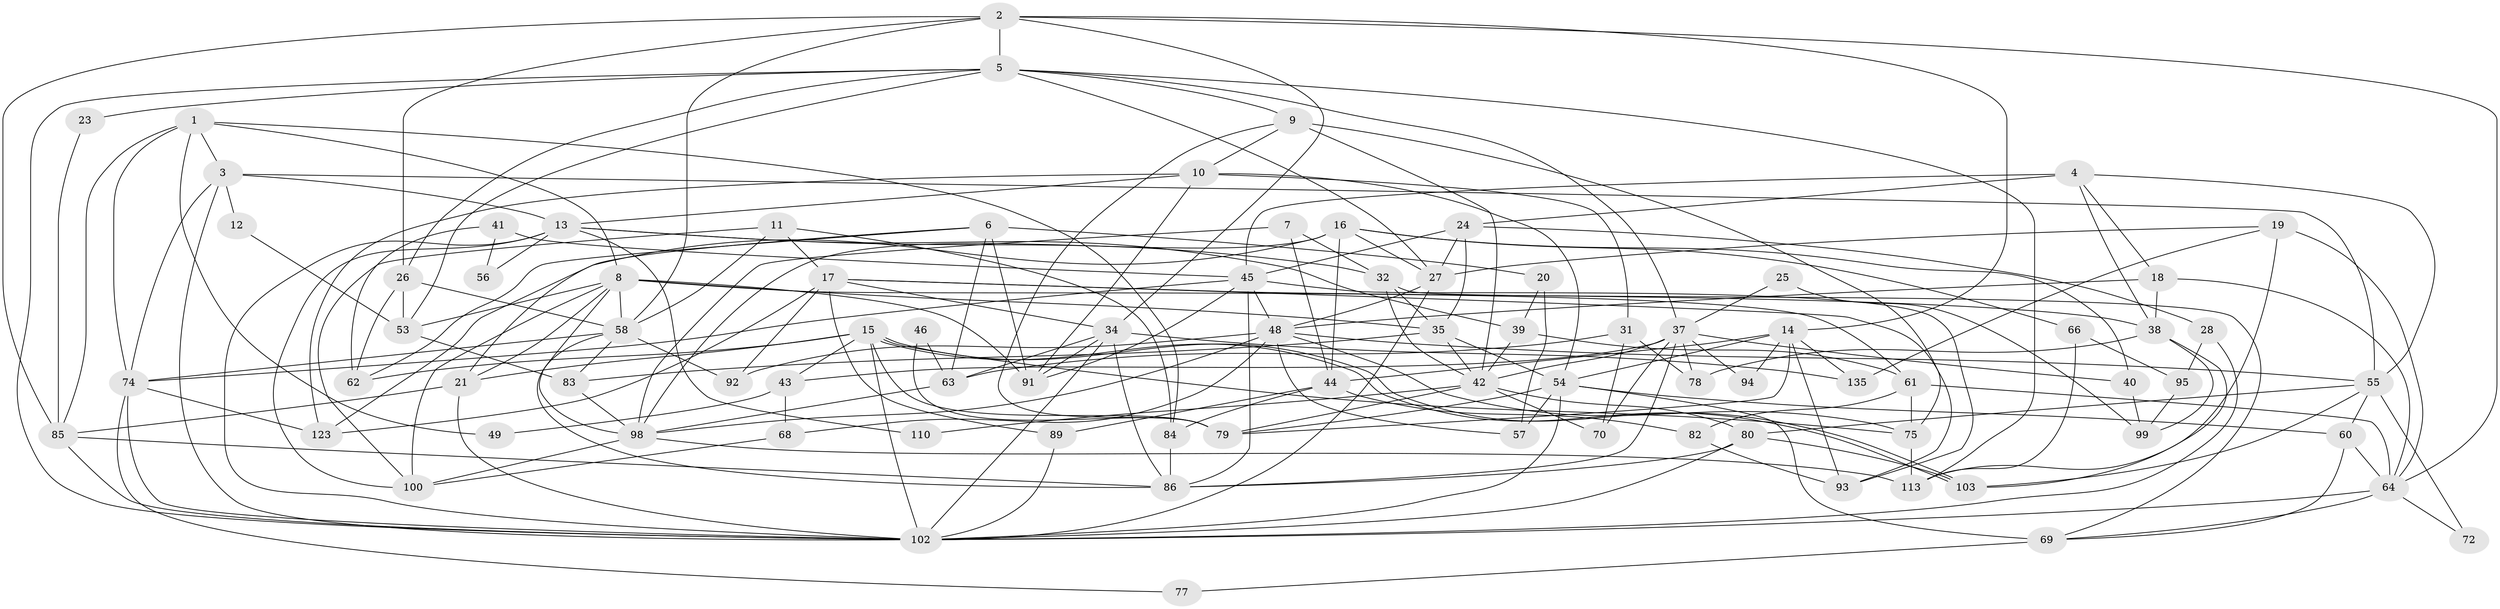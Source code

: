 // original degree distribution, {3: 0.2814814814814815, 5: 0.24444444444444444, 7: 0.044444444444444446, 2: 0.14814814814814814, 6: 0.08148148148148149, 4: 0.1925925925925926, 9: 0.007407407407407408}
// Generated by graph-tools (version 1.1) at 2025/41/03/06/25 10:41:56]
// undirected, 85 vertices, 213 edges
graph export_dot {
graph [start="1"]
  node [color=gray90,style=filled];
  1 [super="+106"];
  2 [super="+88"];
  3 [super="+133"];
  4 [super="+122"];
  5 [super="+30"];
  6 [super="+50"];
  7 [super="+87"];
  8 [super="+47"];
  9;
  10 [super="+36"];
  11 [super="+29"];
  12;
  13 [super="+33"];
  14 [super="+112"];
  15 [super="+67"];
  16 [super="+51"];
  17 [super="+131"];
  18 [super="+107"];
  19 [super="+22"];
  20;
  21 [super="+108"];
  23;
  24;
  25;
  26 [super="+59"];
  27 [super="+65"];
  28;
  31 [super="+104"];
  32 [super="+111"];
  34 [super="+73"];
  35 [super="+81"];
  37 [super="+126"];
  38 [super="+129"];
  39;
  40;
  41;
  42 [super="+128"];
  43 [super="+125"];
  44;
  45 [super="+52"];
  46;
  48 [super="+114"];
  49;
  53;
  54 [super="+120"];
  55 [super="+76"];
  56;
  57;
  58 [super="+101"];
  60 [super="+90"];
  61;
  62 [super="+132"];
  63;
  64 [super="+127"];
  66;
  68;
  69 [super="+71"];
  70;
  72 [super="+117"];
  74;
  75 [super="+124"];
  77;
  78;
  79 [super="+134"];
  80 [super="+118"];
  82;
  83 [super="+96"];
  84 [super="+119"];
  85 [super="+115"];
  86 [super="+130"];
  89;
  91 [super="+116"];
  92 [super="+97"];
  93;
  94;
  95;
  98 [super="+109"];
  99;
  100;
  102 [super="+105"];
  103;
  110;
  113 [super="+121"];
  123;
  135;
  1 -- 3;
  1 -- 49;
  1 -- 84;
  1 -- 8;
  1 -- 74;
  1 -- 85;
  2 -- 58;
  2 -- 85;
  2 -- 34;
  2 -- 64;
  2 -- 14;
  2 -- 5;
  2 -- 26;
  3 -- 55;
  3 -- 102;
  3 -- 74;
  3 -- 12;
  3 -- 13;
  4 -- 55;
  4 -- 38;
  4 -- 24;
  4 -- 18;
  4 -- 45;
  5 -- 9;
  5 -- 37;
  5 -- 53;
  5 -- 102;
  5 -- 23;
  5 -- 27;
  5 -- 113;
  5 -- 26;
  6 -- 91;
  6 -- 20;
  6 -- 62;
  6 -- 63;
  6 -- 21;
  7 -- 44;
  7 -- 32;
  7 -- 98;
  8 -- 61;
  8 -- 53;
  8 -- 58;
  8 -- 98;
  8 -- 35;
  8 -- 91;
  8 -- 100;
  8 -- 21;
  9 -- 42;
  9 -- 79;
  9 -- 10;
  9 -- 75;
  10 -- 54;
  10 -- 31;
  10 -- 123;
  10 -- 91;
  10 -- 13;
  11 -- 100;
  11 -- 58;
  11 -- 17;
  11 -- 84;
  12 -- 53;
  13 -- 102;
  13 -- 32;
  13 -- 56;
  13 -- 100;
  13 -- 39;
  13 -- 110;
  14 -- 79;
  14 -- 93;
  14 -- 94;
  14 -- 54;
  14 -- 44;
  14 -- 135;
  15 -- 103;
  15 -- 103;
  15 -- 75;
  15 -- 102;
  15 -- 62;
  15 -- 21;
  15 -- 43;
  15 -- 79;
  16 -- 98;
  16 -- 66;
  16 -- 40;
  16 -- 123;
  16 -- 44;
  16 -- 27;
  17 -- 34;
  17 -- 38;
  17 -- 89;
  17 -- 123;
  17 -- 93;
  17 -- 92;
  18 -- 38;
  18 -- 48;
  18 -- 64;
  19 -- 135;
  19 -- 27;
  19 -- 113;
  19 -- 64;
  20 -- 57;
  20 -- 39;
  21 -- 102;
  21 -- 85;
  23 -- 85;
  24 -- 45;
  24 -- 28;
  24 -- 35;
  24 -- 27;
  25 -- 99;
  25 -- 37;
  26 -- 53;
  26 -- 58;
  26 -- 62;
  27 -- 102;
  27 -- 48;
  28 -- 102;
  28 -- 95;
  31 -- 78;
  31 -- 63;
  31 -- 70;
  32 -- 42;
  32 -- 35;
  32 -- 69;
  34 -- 63;
  34 -- 135;
  34 -- 86;
  34 -- 102;
  34 -- 91;
  35 -- 54;
  35 -- 42;
  35 -- 83;
  37 -- 42;
  37 -- 43 [weight=2];
  37 -- 70;
  37 -- 78;
  37 -- 94;
  37 -- 86;
  37 -- 40;
  38 -- 99;
  38 -- 103;
  38 -- 78;
  39 -- 61;
  39 -- 42;
  40 -- 99;
  41 -- 62;
  41 -- 56;
  41 -- 45;
  42 -- 80;
  42 -- 110;
  42 -- 70;
  42 -- 79;
  43 -- 49;
  43 -- 68;
  44 -- 82;
  44 -- 89;
  44 -- 84;
  45 -- 86;
  45 -- 93;
  45 -- 48;
  45 -- 74;
  45 -- 91;
  46 -- 79;
  46 -- 63;
  48 -- 57;
  48 -- 92;
  48 -- 98;
  48 -- 68;
  48 -- 55;
  48 -- 75;
  53 -- 83;
  54 -- 69 [weight=2];
  54 -- 57;
  54 -- 102;
  54 -- 60;
  54 -- 79 [weight=2];
  55 -- 80;
  55 -- 60;
  55 -- 72 [weight=2];
  55 -- 103;
  58 -- 86;
  58 -- 74;
  58 -- 92;
  58 -- 83;
  60 -- 69;
  60 -- 64;
  61 -- 82;
  61 -- 64;
  61 -- 75;
  63 -- 98;
  64 -- 102;
  64 -- 69;
  64 -- 72;
  66 -- 95;
  66 -- 113;
  68 -- 100;
  69 -- 77;
  74 -- 77;
  74 -- 123;
  74 -- 102;
  75 -- 113 [weight=2];
  80 -- 102;
  80 -- 103;
  80 -- 86;
  82 -- 93;
  83 -- 98;
  84 -- 86;
  85 -- 102;
  85 -- 86;
  89 -- 102;
  95 -- 99;
  98 -- 100;
  98 -- 113;
}
